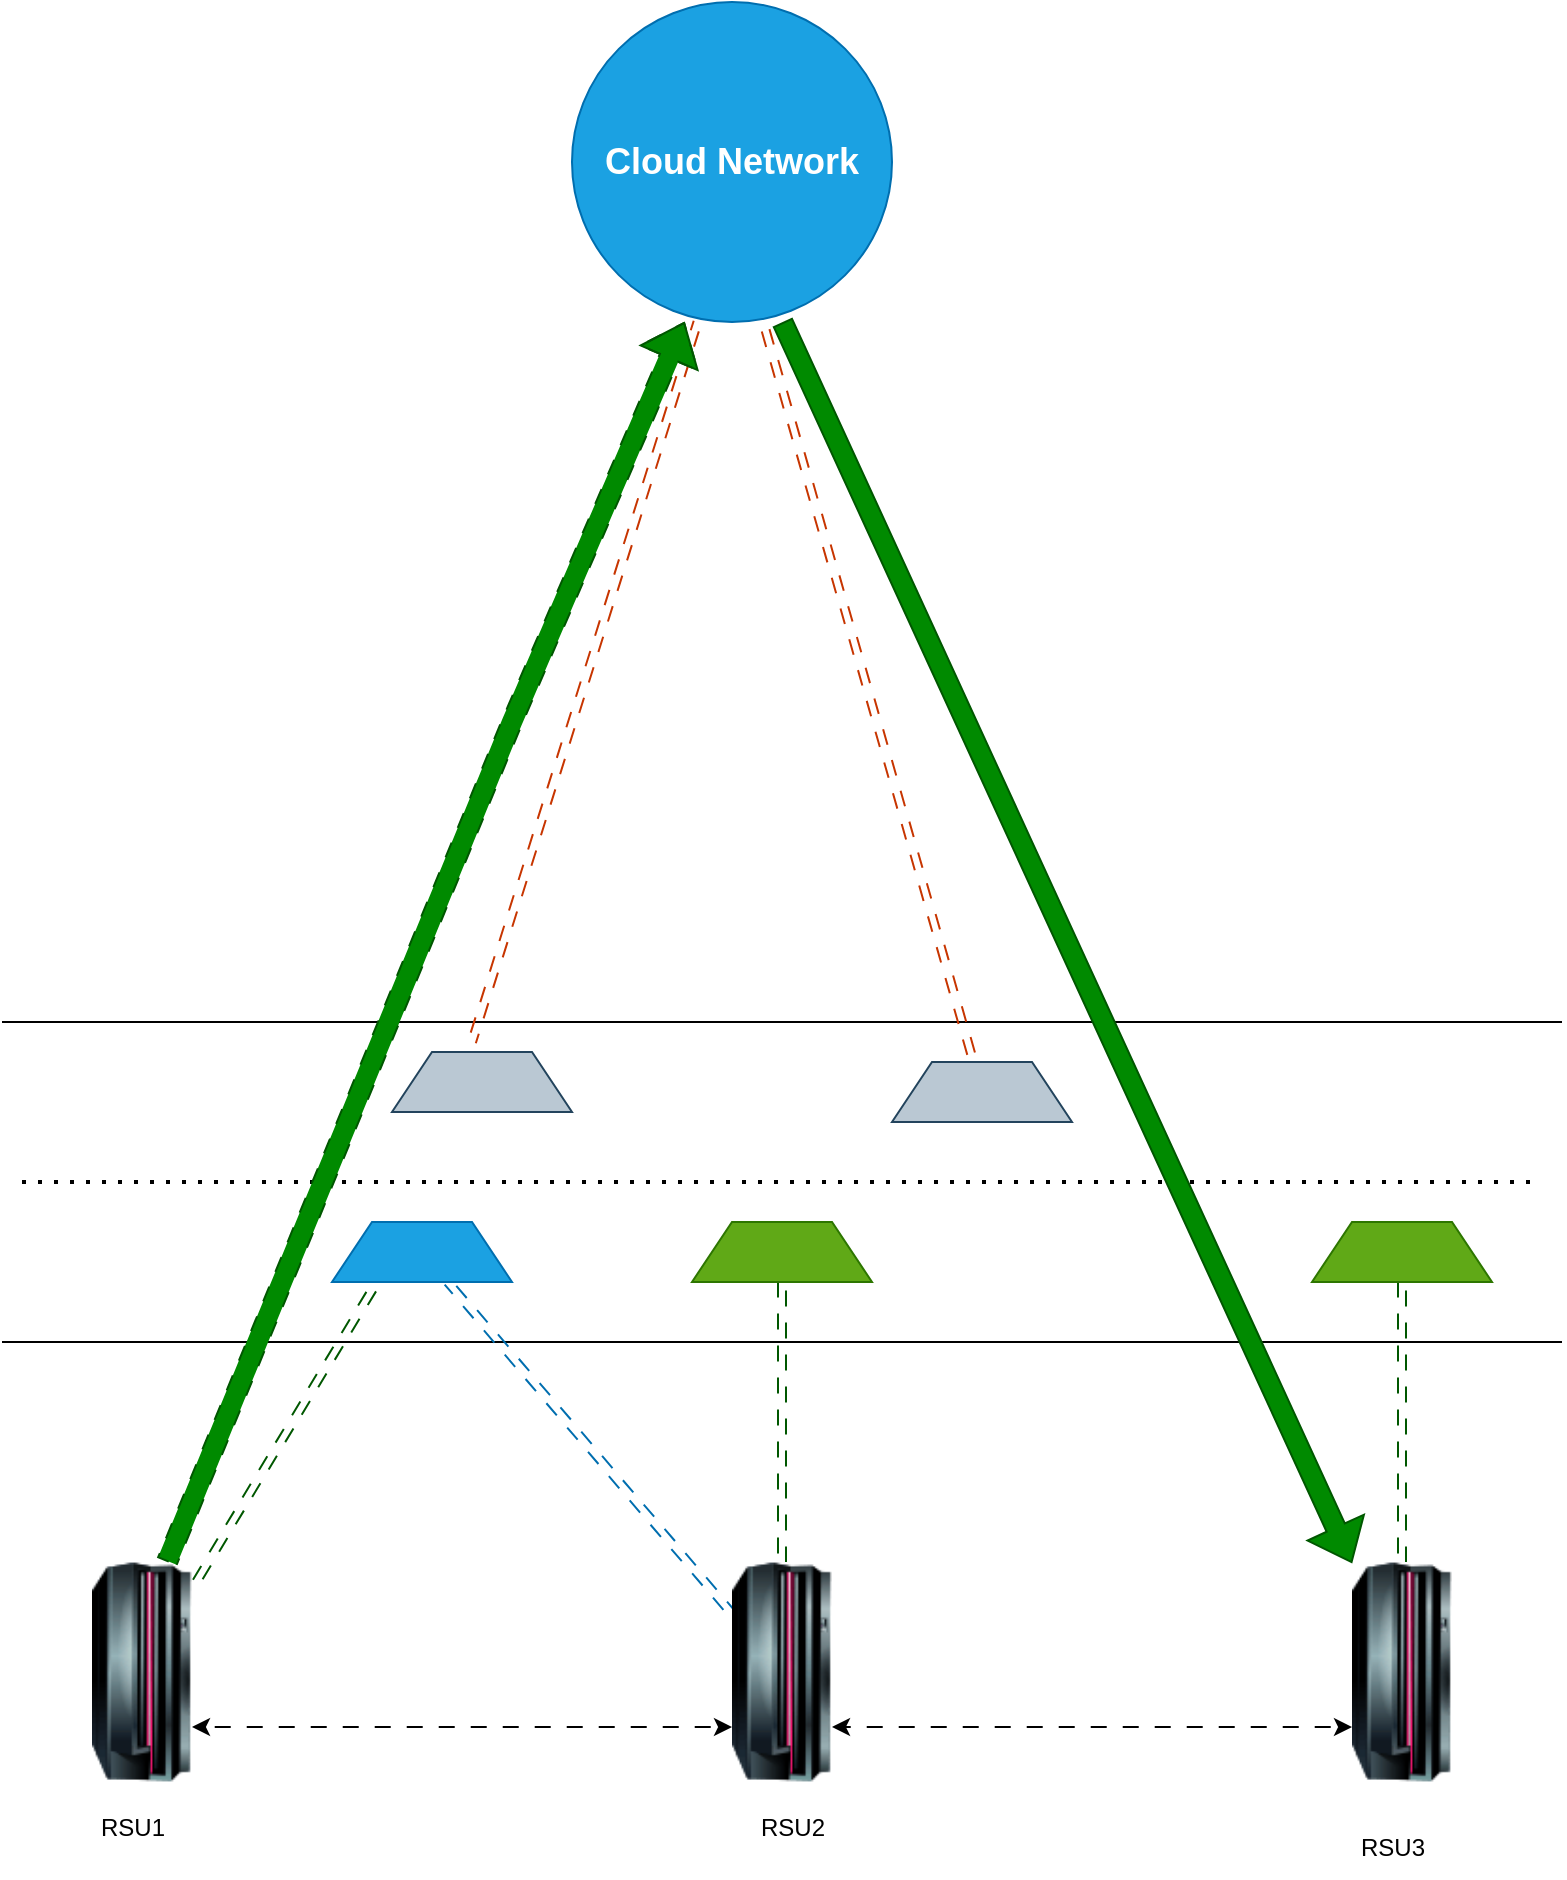 <mxfile version="22.1.16" type="github">
  <diagram name="Page-1" id="nk5v08s5BfaQFNa17w0F">
    <mxGraphModel dx="2074" dy="1144" grid="1" gridSize="10" guides="1" tooltips="1" connect="1" arrows="1" fold="1" page="1" pageScale="1" pageWidth="850" pageHeight="1100" math="0" shadow="0">
      <root>
        <mxCell id="0" />
        <mxCell id="1" parent="0" />
        <mxCell id="xPZyyfwcPpf6SMU2YIp4-1" value="" style="endArrow=none;html=1;rounded=0;" parent="1" edge="1">
          <mxGeometry width="50" height="50" relative="1" as="geometry">
            <mxPoint x="35" y="680" as="sourcePoint" />
            <mxPoint x="815" y="680" as="targetPoint" />
          </mxGeometry>
        </mxCell>
        <mxCell id="xPZyyfwcPpf6SMU2YIp4-2" value="" style="endArrow=none;html=1;rounded=0;" parent="1" edge="1">
          <mxGeometry width="50" height="50" relative="1" as="geometry">
            <mxPoint x="35" y="520" as="sourcePoint" />
            <mxPoint x="815" y="520" as="targetPoint" />
          </mxGeometry>
        </mxCell>
        <mxCell id="xPZyyfwcPpf6SMU2YIp4-4" value="" style="endArrow=none;dashed=1;html=1;dashPattern=1 3;strokeWidth=2;rounded=0;" parent="1" edge="1">
          <mxGeometry width="50" height="50" relative="1" as="geometry">
            <mxPoint x="45" y="600" as="sourcePoint" />
            <mxPoint x="805" y="600" as="targetPoint" />
            <Array as="points" />
          </mxGeometry>
        </mxCell>
        <mxCell id="xPZyyfwcPpf6SMU2YIp4-14" style="rounded=0;orthogonalLoop=1;jettySize=auto;html=1;exitX=0.25;exitY=1;exitDx=0;exitDy=0;shape=link;flowAnimation=1;fillColor=#008a00;strokeColor=#005700;" parent="1" source="xPZyyfwcPpf6SMU2YIp4-5" target="xPZyyfwcPpf6SMU2YIp4-10" edge="1">
          <mxGeometry relative="1" as="geometry" />
        </mxCell>
        <mxCell id="xPZyyfwcPpf6SMU2YIp4-16" style="rounded=0;orthogonalLoop=1;jettySize=auto;html=1;shape=link;flowAnimation=1;fillColor=#1ba1e2;strokeColor=#006EAF;" parent="1" source="xPZyyfwcPpf6SMU2YIp4-5" target="xPZyyfwcPpf6SMU2YIp4-12" edge="1">
          <mxGeometry relative="1" as="geometry" />
        </mxCell>
        <mxCell id="xPZyyfwcPpf6SMU2YIp4-5" value="" style="shape=trapezoid;perimeter=trapezoidPerimeter;whiteSpace=wrap;html=1;fixedSize=1;fillColor=#1ba1e2;fontColor=#ffffff;strokeColor=#006EAF;" parent="1" vertex="1">
          <mxGeometry x="200" y="620" width="90" height="30" as="geometry" />
        </mxCell>
        <mxCell id="xPZyyfwcPpf6SMU2YIp4-22" style="rounded=0;orthogonalLoop=1;jettySize=auto;html=1;exitX=0.5;exitY=1;exitDx=0;exitDy=0;shape=link;flowAnimation=1;fillColor=#008a00;strokeColor=#005700;" parent="1" source="xPZyyfwcPpf6SMU2YIp4-6" target="xPZyyfwcPpf6SMU2YIp4-12" edge="1">
          <mxGeometry relative="1" as="geometry" />
        </mxCell>
        <mxCell id="xPZyyfwcPpf6SMU2YIp4-6" value="" style="shape=trapezoid;perimeter=trapezoidPerimeter;whiteSpace=wrap;html=1;fixedSize=1;fillColor=#60a917;fontColor=#ffffff;strokeColor=#2D7600;" parent="1" vertex="1">
          <mxGeometry x="380" y="620" width="90" height="30" as="geometry" />
        </mxCell>
        <mxCell id="xPZyyfwcPpf6SMU2YIp4-7" value="" style="shape=trapezoid;perimeter=trapezoidPerimeter;whiteSpace=wrap;html=1;fixedSize=1;fillColor=#bac8d3;strokeColor=#23445d;" parent="1" vertex="1">
          <mxGeometry x="230" y="535" width="90" height="30" as="geometry" />
        </mxCell>
        <mxCell id="xPZyyfwcPpf6SMU2YIp4-8" value="" style="shape=trapezoid;perimeter=trapezoidPerimeter;whiteSpace=wrap;html=1;fixedSize=1;fillColor=#bac8d3;strokeColor=#23445d;" parent="1" vertex="1">
          <mxGeometry x="480" y="540" width="90" height="30" as="geometry" />
        </mxCell>
        <mxCell id="xPZyyfwcPpf6SMU2YIp4-23" style="edgeStyle=orthogonalEdgeStyle;rounded=0;orthogonalLoop=1;jettySize=auto;html=1;shape=link;flowAnimation=1;fillColor=#008a00;strokeColor=#005700;" parent="1" source="xPZyyfwcPpf6SMU2YIp4-9" target="xPZyyfwcPpf6SMU2YIp4-13" edge="1">
          <mxGeometry relative="1" as="geometry" />
        </mxCell>
        <mxCell id="xPZyyfwcPpf6SMU2YIp4-9" value="" style="shape=trapezoid;perimeter=trapezoidPerimeter;whiteSpace=wrap;html=1;fixedSize=1;fillColor=#60a917;fontColor=#ffffff;strokeColor=#2D7600;" parent="1" vertex="1">
          <mxGeometry x="690" y="620" width="90" height="30" as="geometry" />
        </mxCell>
        <mxCell id="xPZyyfwcPpf6SMU2YIp4-10" value="" style="image;html=1;image=img/lib/clip_art/computers/Mainframe_128x128.png" parent="1" vertex="1">
          <mxGeometry x="80" y="790" width="50" height="110" as="geometry" />
        </mxCell>
        <mxCell id="xPZyyfwcPpf6SMU2YIp4-12" value="" style="image;html=1;image=img/lib/clip_art/computers/Mainframe_128x128.png" parent="1" vertex="1">
          <mxGeometry x="400" y="790" width="50" height="110" as="geometry" />
        </mxCell>
        <mxCell id="xPZyyfwcPpf6SMU2YIp4-13" value="" style="image;html=1;image=img/lib/clip_art/computers/Mainframe_128x128.png" parent="1" vertex="1">
          <mxGeometry x="710" y="790" width="50" height="110" as="geometry" />
        </mxCell>
        <mxCell id="xPZyyfwcPpf6SMU2YIp4-17" value="" style="endArrow=classic;startArrow=classic;html=1;rounded=0;entryX=1;entryY=0.75;entryDx=0;entryDy=0;exitX=0;exitY=0.75;exitDx=0;exitDy=0;flowAnimation=1;" parent="1" source="xPZyyfwcPpf6SMU2YIp4-13" target="xPZyyfwcPpf6SMU2YIp4-12" edge="1">
          <mxGeometry width="50" height="50" relative="1" as="geometry">
            <mxPoint x="400" y="610" as="sourcePoint" />
            <mxPoint x="540" y="600" as="targetPoint" />
          </mxGeometry>
        </mxCell>
        <mxCell id="xPZyyfwcPpf6SMU2YIp4-18" value="" style="endArrow=classic;startArrow=classic;html=1;rounded=0;entryX=1;entryY=0.75;entryDx=0;entryDy=0;exitX=0;exitY=0.75;exitDx=0;exitDy=0;flowAnimation=1;" parent="1" source="xPZyyfwcPpf6SMU2YIp4-12" target="xPZyyfwcPpf6SMU2YIp4-10" edge="1">
          <mxGeometry width="50" height="50" relative="1" as="geometry">
            <mxPoint x="410" y="883" as="sourcePoint" />
            <mxPoint x="150" y="893" as="targetPoint" />
          </mxGeometry>
        </mxCell>
        <mxCell id="xPZyyfwcPpf6SMU2YIp4-20" style="rounded=0;orthogonalLoop=1;jettySize=auto;html=1;shape=link;flowAnimation=1;fillColor=#fa6800;strokeColor=#C73500;" parent="1" edge="1">
          <mxGeometry relative="1" as="geometry">
            <mxPoint x="270" y="530" as="targetPoint" />
            <mxPoint x="382.771" y="170" as="sourcePoint" />
          </mxGeometry>
        </mxCell>
        <mxCell id="xPZyyfwcPpf6SMU2YIp4-21" style="rounded=0;orthogonalLoop=1;jettySize=auto;html=1;shape=link;flowAnimation=1;fillColor=#fa6800;strokeColor=#C73500;" parent="1" target="xPZyyfwcPpf6SMU2YIp4-8" edge="1">
          <mxGeometry relative="1" as="geometry">
            <mxPoint x="415.625" y="170" as="sourcePoint" />
          </mxGeometry>
        </mxCell>
        <mxCell id="xPZyyfwcPpf6SMU2YIp4-27" value="" style="shape=flexArrow;endArrow=classic;html=1;rounded=0;flowAnimation=1;fillColor=#008a00;strokeColor=#005700;exitX=0.75;exitY=0;exitDx=0;exitDy=0;" parent="1" source="xPZyyfwcPpf6SMU2YIp4-10" edge="1">
          <mxGeometry width="50" height="50" relative="1" as="geometry">
            <mxPoint x="100" y="800" as="sourcePoint" />
            <mxPoint x="376.275" y="170" as="targetPoint" />
            <Array as="points">
              <mxPoint x="290" y="370" />
            </Array>
          </mxGeometry>
        </mxCell>
        <mxCell id="xPZyyfwcPpf6SMU2YIp4-28" value="" style="shape=flexArrow;endArrow=classic;html=1;rounded=0;fillColor=#008a00;strokeColor=#005700;" parent="1" target="xPZyyfwcPpf6SMU2YIp4-13" edge="1">
          <mxGeometry width="50" height="50" relative="1" as="geometry">
            <mxPoint x="425.24" y="170" as="sourcePoint" />
            <mxPoint x="560" y="150" as="targetPoint" />
          </mxGeometry>
        </mxCell>
        <mxCell id="xPZyyfwcPpf6SMU2YIp4-29" value="RSU1" style="text;html=1;align=center;verticalAlign=middle;resizable=0;points=[];autosize=1;strokeColor=none;fillColor=none;" parent="1" vertex="1">
          <mxGeometry x="70" y="908" width="60" height="30" as="geometry" />
        </mxCell>
        <mxCell id="xPZyyfwcPpf6SMU2YIp4-30" value="RSU2" style="text;html=1;align=center;verticalAlign=middle;resizable=0;points=[];autosize=1;strokeColor=none;fillColor=none;" parent="1" vertex="1">
          <mxGeometry x="400" y="908" width="60" height="30" as="geometry" />
        </mxCell>
        <mxCell id="xPZyyfwcPpf6SMU2YIp4-31" value="RSU3" style="text;html=1;align=center;verticalAlign=middle;resizable=0;points=[];autosize=1;strokeColor=none;fillColor=none;" parent="1" vertex="1">
          <mxGeometry x="700" y="918" width="60" height="30" as="geometry" />
        </mxCell>
        <mxCell id="9yiOnDbojZQYGzhiPm1H-1" value="&lt;h2&gt;Cloud Network&lt;/h2&gt;" style="ellipse;whiteSpace=wrap;html=1;aspect=fixed;fillColor=#1ba1e2;fontColor=#ffffff;strokeColor=#006EAF;" vertex="1" parent="1">
          <mxGeometry x="320" y="10" width="160" height="160" as="geometry" />
        </mxCell>
      </root>
    </mxGraphModel>
  </diagram>
</mxfile>
